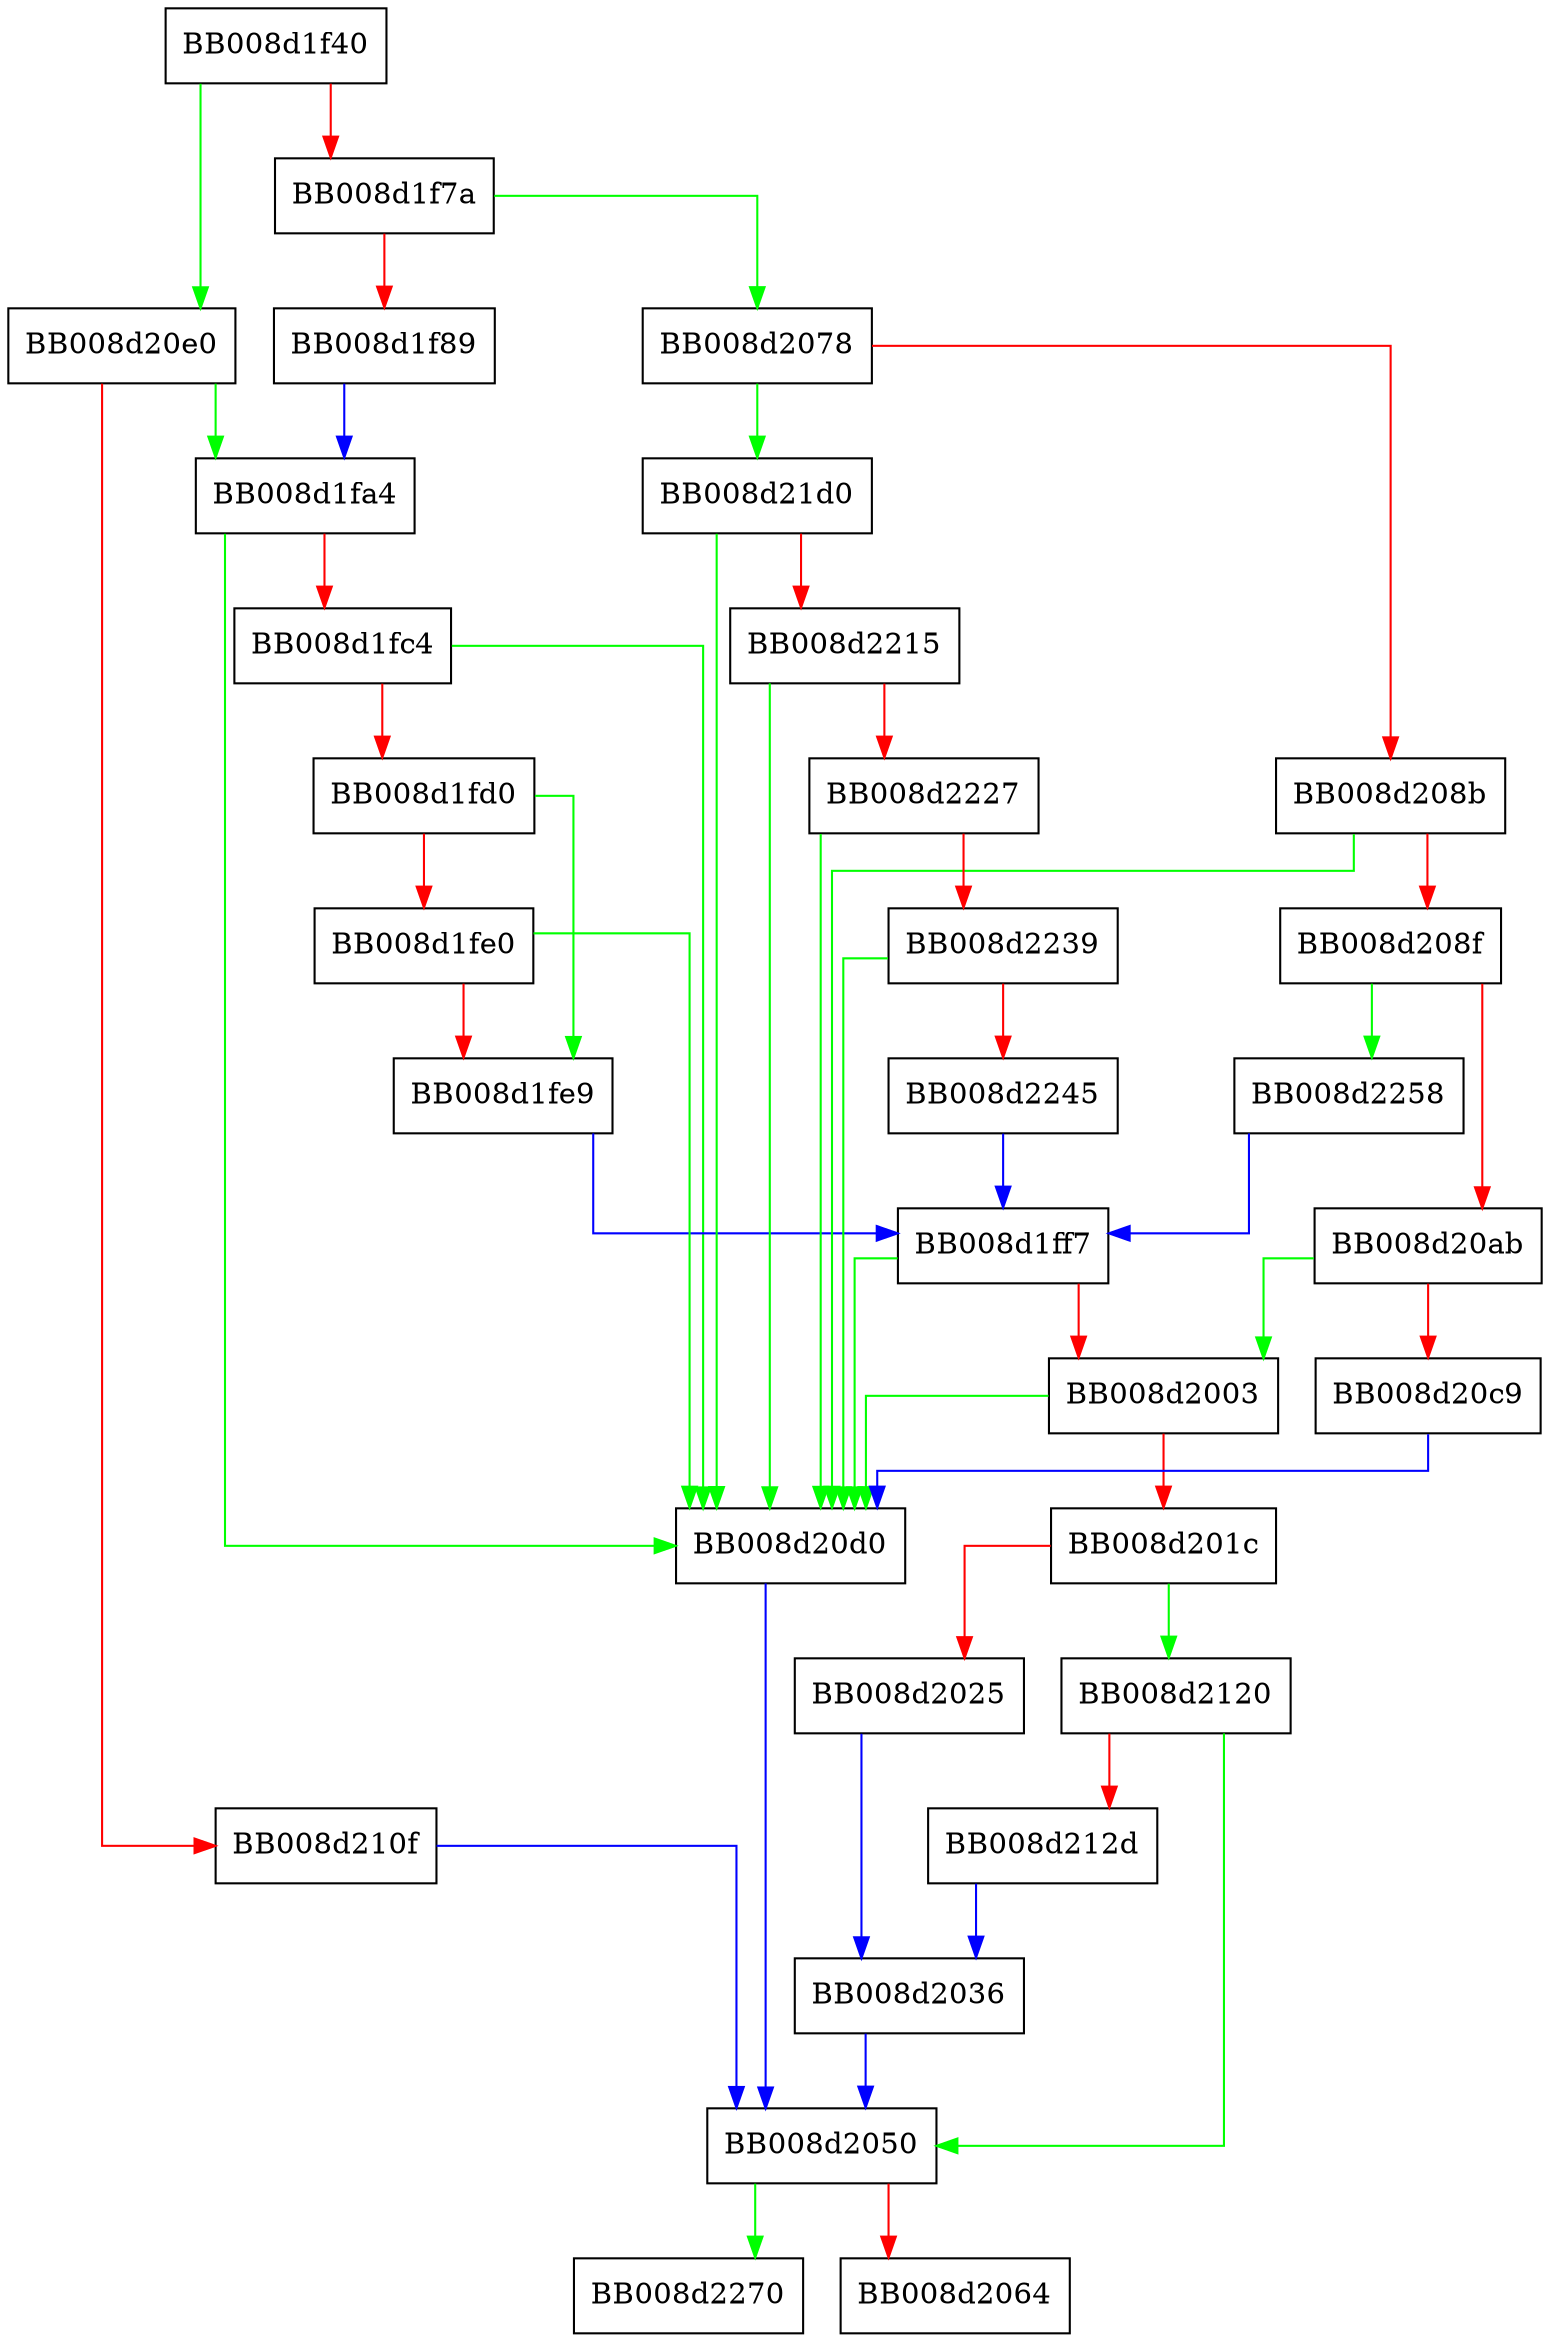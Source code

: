 digraph parse_rule {
  node [shape="box"];
  graph [splines=ortho];
  BB008d1f40 -> BB008d20e0 [color="green"];
  BB008d1f40 -> BB008d1f7a [color="red"];
  BB008d1f7a -> BB008d2078 [color="green"];
  BB008d1f7a -> BB008d1f89 [color="red"];
  BB008d1f89 -> BB008d1fa4 [color="blue"];
  BB008d1fa4 -> BB008d20d0 [color="green"];
  BB008d1fa4 -> BB008d1fc4 [color="red"];
  BB008d1fc4 -> BB008d20d0 [color="green"];
  BB008d1fc4 -> BB008d1fd0 [color="red"];
  BB008d1fd0 -> BB008d1fe9 [color="green"];
  BB008d1fd0 -> BB008d1fe0 [color="red"];
  BB008d1fe0 -> BB008d20d0 [color="green"];
  BB008d1fe0 -> BB008d1fe9 [color="red"];
  BB008d1fe9 -> BB008d1ff7 [color="blue"];
  BB008d1ff7 -> BB008d20d0 [color="green"];
  BB008d1ff7 -> BB008d2003 [color="red"];
  BB008d2003 -> BB008d20d0 [color="green"];
  BB008d2003 -> BB008d201c [color="red"];
  BB008d201c -> BB008d2120 [color="green"];
  BB008d201c -> BB008d2025 [color="red"];
  BB008d2025 -> BB008d2036 [color="blue"];
  BB008d2036 -> BB008d2050 [color="blue"];
  BB008d2050 -> BB008d2270 [color="green"];
  BB008d2050 -> BB008d2064 [color="red"];
  BB008d2078 -> BB008d21d0 [color="green"];
  BB008d2078 -> BB008d208b [color="red"];
  BB008d208b -> BB008d20d0 [color="green"];
  BB008d208b -> BB008d208f [color="red"];
  BB008d208f -> BB008d2258 [color="green"];
  BB008d208f -> BB008d20ab [color="red"];
  BB008d20ab -> BB008d2003 [color="green"];
  BB008d20ab -> BB008d20c9 [color="red"];
  BB008d20c9 -> BB008d20d0 [color="blue"];
  BB008d20d0 -> BB008d2050 [color="blue"];
  BB008d20e0 -> BB008d1fa4 [color="green"];
  BB008d20e0 -> BB008d210f [color="red"];
  BB008d210f -> BB008d2050 [color="blue"];
  BB008d2120 -> BB008d2050 [color="green"];
  BB008d2120 -> BB008d212d [color="red"];
  BB008d212d -> BB008d2036 [color="blue"];
  BB008d21d0 -> BB008d20d0 [color="green"];
  BB008d21d0 -> BB008d2215 [color="red"];
  BB008d2215 -> BB008d20d0 [color="green"];
  BB008d2215 -> BB008d2227 [color="red"];
  BB008d2227 -> BB008d20d0 [color="green"];
  BB008d2227 -> BB008d2239 [color="red"];
  BB008d2239 -> BB008d20d0 [color="green"];
  BB008d2239 -> BB008d2245 [color="red"];
  BB008d2245 -> BB008d1ff7 [color="blue"];
  BB008d2258 -> BB008d1ff7 [color="blue"];
}